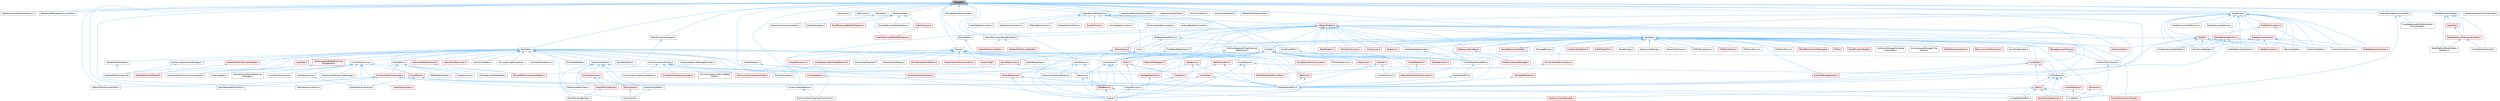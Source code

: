 digraph "PimplPtr.h"
{
 // INTERACTIVE_SVG=YES
 // LATEX_PDF_SIZE
  bgcolor="transparent";
  edge [fontname=Helvetica,fontsize=10,labelfontname=Helvetica,labelfontsize=10];
  node [fontname=Helvetica,fontsize=10,shape=box,height=0.2,width=0.4];
  Node1 [id="Node000001",label="PimplPtr.h",height=0.2,width=0.4,color="gray40", fillcolor="grey60", style="filled", fontcolor="black",tooltip=" "];
  Node1 -> Node2 [id="edge1_Node000001_Node000002",dir="back",color="steelblue1",style="solid",tooltip=" "];
  Node2 [id="Node000002",label="BaseDynamicMeshSceneProxy.h",height=0.2,width=0.4,color="grey40", fillcolor="white", style="filled",URL="$d2/dee/BaseDynamicMeshSceneProxy_8h.html",tooltip=" "];
  Node1 -> Node3 [id="edge2_Node000001_Node000003",dir="back",color="steelblue1",style="solid",tooltip=" "];
  Node3 [id="Node000003",label="BaseIteratePackagesCommandlet.h",height=0.2,width=0.4,color="grey40", fillcolor="white", style="filled",URL="$db/d9e/BaseIteratePackagesCommandlet_8h.html",tooltip=" "];
  Node1 -> Node4 [id="edge3_Node000001_Node000004",dir="back",color="steelblue1",style="solid",tooltip=" "];
  Node4 [id="Node000004",label="BulkData.h",height=0.2,width=0.4,color="grey40", fillcolor="white", style="filled",URL="$d4/d8e/BulkData_8h.html",tooltip=" "];
  Node4 -> Node5 [id="edge4_Node000004_Node000005",dir="back",color="steelblue1",style="solid",tooltip=" "];
  Node5 [id="Node000005",label="AnimCompressionTypes.h",height=0.2,width=0.4,color="grey40", fillcolor="white", style="filled",URL="$d1/d3b/AnimCompressionTypes_8h.html",tooltip=" "];
  Node5 -> Node6 [id="edge5_Node000005_Node000006",dir="back",color="steelblue1",style="solid",tooltip=" "];
  Node6 [id="Node000006",label="AnimBoneCompressionCodec.h",height=0.2,width=0.4,color="red", fillcolor="#FFF0F0", style="filled",URL="$dd/dc3/AnimBoneCompressionCodec_8h.html",tooltip=" "];
  Node5 -> Node15 [id="edge6_Node000005_Node000015",dir="back",color="steelblue1",style="solid",tooltip=" "];
  Node15 [id="Node000015",label="AnimCompressionDerivedData\lPublic.h",height=0.2,width=0.4,color="grey40", fillcolor="white", style="filled",URL="$dc/d36/AnimCompressionDerivedDataPublic_8h.html",tooltip=" "];
  Node5 -> Node16 [id="edge7_Node000005_Node000016",dir="back",color="steelblue1",style="solid",tooltip=" "];
  Node16 [id="Node000016",label="AnimCurveCompressionCodec.h",height=0.2,width=0.4,color="red", fillcolor="#FFF0F0", style="filled",URL="$d3/d77/AnimCurveCompressionCodec_8h.html",tooltip=" "];
  Node5 -> Node20 [id="edge8_Node000005_Node000020",dir="back",color="steelblue1",style="solid",tooltip=" "];
  Node20 [id="Node000020",label="AnimCurveCompressionSettings.h",height=0.2,width=0.4,color="grey40", fillcolor="white", style="filled",URL="$d0/d49/AnimCurveCompressionSettings_8h.html",tooltip=" "];
  Node5 -> Node21 [id="edge9_Node000005_Node000021",dir="back",color="steelblue1",style="solid",tooltip=" "];
  Node21 [id="Node000021",label="AnimSequence.h",height=0.2,width=0.4,color="red", fillcolor="#FFF0F0", style="filled",URL="$d0/d8a/AnimSequence_8h.html",tooltip=" "];
  Node21 -> Node30 [id="edge10_Node000021_Node000030",dir="back",color="steelblue1",style="solid",tooltip=" "];
  Node30 [id="Node000030",label="EngineSharedPCH.h",height=0.2,width=0.4,color="grey40", fillcolor="white", style="filled",URL="$dc/dbb/EngineSharedPCH_8h.html",tooltip=" "];
  Node30 -> Node31 [id="edge11_Node000030_Node000031",dir="back",color="steelblue1",style="solid",tooltip=" "];
  Node31 [id="Node000031",label="UnrealEdSharedPCH.h",height=0.2,width=0.4,color="grey40", fillcolor="white", style="filled",URL="$d1/de6/UnrealEdSharedPCH_8h.html",tooltip=" "];
  Node5 -> Node14 [id="edge12_Node000005_Node000014",dir="back",color="steelblue1",style="solid",tooltip=" "];
  Node14 [id="Node000014",label="AnimStreamable.h",height=0.2,width=0.4,color="grey40", fillcolor="white", style="filled",URL="$d1/d46/AnimStreamable_8h.html",tooltip=" "];
  Node4 -> Node14 [id="edge13_Node000004_Node000014",dir="back",color="steelblue1",style="solid",tooltip=" "];
  Node4 -> Node39 [id="edge14_Node000004_Node000039",dir="back",color="steelblue1",style="solid",tooltip=" "];
  Node39 [id="Node000039",label="BodySetup.h",height=0.2,width=0.4,color="grey40", fillcolor="white", style="filled",URL="$d8/d7b/BodySetup_8h.html",tooltip=" "];
  Node39 -> Node40 [id="edge15_Node000039_Node000040",dir="back",color="steelblue1",style="solid",tooltip=" "];
  Node40 [id="Node000040",label="ChaosCooking.h",height=0.2,width=0.4,color="grey40", fillcolor="white", style="filled",URL="$de/d88/ChaosCooking_8h.html",tooltip=" "];
  Node39 -> Node41 [id="edge16_Node000039_Node000041",dir="back",color="steelblue1",style="solid",tooltip=" "];
  Node41 [id="Node000041",label="ChaosDerivedDataReader.h",height=0.2,width=0.4,color="grey40", fillcolor="white", style="filled",URL="$de/d70/ChaosDerivedDataReader_8h.html",tooltip=" "];
  Node39 -> Node42 [id="edge17_Node000039_Node000042",dir="back",color="steelblue1",style="solid",tooltip=" "];
  Node42 [id="Node000042",label="DynamicMeshComponent.h",height=0.2,width=0.4,color="red", fillcolor="#FFF0F0", style="filled",URL="$d8/d66/DynamicMeshComponent_8h.html",tooltip=" "];
  Node42 -> Node44 [id="edge18_Node000042_Node000044",dir="back",color="steelblue1",style="solid",tooltip=" "];
  Node44 [id="Node000044",label="DeformMeshPolygonsTool.h",height=0.2,width=0.4,color="grey40", fillcolor="white", style="filled",URL="$db/d72/DeformMeshPolygonsTool_8h.html",tooltip=" "];
  Node42 -> Node50 [id="edge19_Node000042_Node000050",dir="back",color="steelblue1",style="solid",tooltip=" "];
  Node50 [id="Node000050",label="DynamicMeshSelector.h",height=0.2,width=0.4,color="grey40", fillcolor="white", style="filled",URL="$dc/d01/DynamicMeshSelector_8h.html",tooltip=" "];
  Node50 -> Node51 [id="edge20_Node000050_Node000051",dir="back",color="steelblue1",style="solid",tooltip=" "];
  Node51 [id="Node000051",label="DynamicMeshPolygroupTransformer.h",height=0.2,width=0.4,color="grey40", fillcolor="white", style="filled",URL="$dc/db2/DynamicMeshPolygroupTransformer_8h.html",tooltip=" "];
  Node42 -> Node53 [id="edge21_Node000042_Node000053",dir="back",color="steelblue1",style="solid",tooltip=" "];
  Node53 [id="Node000053",label="MeshGroupPaintTool.h",height=0.2,width=0.4,color="grey40", fillcolor="white", style="filled",URL="$dd/d04/MeshGroupPaintTool_8h.html",tooltip=" "];
  Node42 -> Node55 [id="edge22_Node000042_Node000055",dir="back",color="steelblue1",style="solid",tooltip=" "];
  Node55 [id="Node000055",label="MeshSpaceDeformerTool.h",height=0.2,width=0.4,color="grey40", fillcolor="white", style="filled",URL="$d7/dc8/MeshSpaceDeformerTool_8h.html",tooltip=" "];
  Node42 -> Node60 [id="edge23_Node000042_Node000060",dir="back",color="steelblue1",style="solid",tooltip=" "];
  Node60 [id="Node000060",label="MeshVertexSculptTool.h",height=0.2,width=0.4,color="grey40", fillcolor="white", style="filled",URL="$dc/da6/MeshVertexSculptTool_8h.html",tooltip=" "];
  Node39 -> Node114 [id="edge24_Node000039_Node000114",dir="back",color="steelblue1",style="solid",tooltip=" "];
  Node114 [id="Node000114",label="SkeletalBodySetup.h",height=0.2,width=0.4,color="grey40", fillcolor="white", style="filled",URL="$dc/dbc/SkeletalBodySetup_8h.html",tooltip=" "];
  Node4 -> Node115 [id="edge25_Node000004_Node000115",dir="back",color="steelblue1",style="solid",tooltip=" "];
  Node115 [id="Node000115",label="BulkDataReader.h",height=0.2,width=0.4,color="grey40", fillcolor="white", style="filled",URL="$d4/d9b/BulkDataReader_8h.html",tooltip=" "];
  Node4 -> Node116 [id="edge26_Node000004_Node000116",dir="back",color="steelblue1",style="solid",tooltip=" "];
  Node116 [id="Node000116",label="BulkDataScopedLock.h",height=0.2,width=0.4,color="grey40", fillcolor="white", style="filled",URL="$da/d4e/BulkDataScopedLock_8h.html",tooltip=" "];
  Node4 -> Node117 [id="edge27_Node000004_Node000117",dir="back",color="steelblue1",style="solid",tooltip=" "];
  Node117 [id="Node000117",label="BulkDataWriter.h",height=0.2,width=0.4,color="grey40", fillcolor="white", style="filled",URL="$dc/dcb/BulkDataWriter_8h.html",tooltip=" "];
  Node4 -> Node118 [id="edge28_Node000004_Node000118",dir="back",color="steelblue1",style="solid",tooltip=" "];
  Node118 [id="Node000118",label="ContentStreaming.h",height=0.2,width=0.4,color="grey40", fillcolor="white", style="filled",URL="$dd/d05/ContentStreaming_8h.html",tooltip=" "];
  Node118 -> Node119 [id="edge29_Node000118_Node000119",dir="back",color="steelblue1",style="solid",tooltip=" "];
  Node119 [id="Node000119",label="AnimationStreaming.h",height=0.2,width=0.4,color="grey40", fillcolor="white", style="filled",URL="$d5/d44/AnimationStreaming_8h.html",tooltip=" "];
  Node118 -> Node120 [id="edge30_Node000118_Node000120",dir="back",color="steelblue1",style="solid",tooltip=" "];
  Node120 [id="Node000120",label="AudioDecompress.h",height=0.2,width=0.4,color="red", fillcolor="#FFF0F0", style="filled",URL="$d9/dfd/AudioDecompress_8h.html",tooltip=" "];
  Node118 -> Node122 [id="edge31_Node000118_Node000122",dir="back",color="steelblue1",style="solid",tooltip=" "];
  Node122 [id="Node000122",label="AudioStreaming.h",height=0.2,width=0.4,color="grey40", fillcolor="white", style="filled",URL="$db/d37/AudioStreaming_8h.html",tooltip=" "];
  Node122 -> Node123 [id="edge32_Node000122_Node000123",dir="back",color="steelblue1",style="solid",tooltip=" "];
  Node123 [id="Node000123",label="AudioStreamingCache.h",height=0.2,width=0.4,color="grey40", fillcolor="white", style="filled",URL="$d2/dc1/AudioStreamingCache_8h.html",tooltip=" "];
  Node118 -> Node123 [id="edge33_Node000118_Node000123",dir="back",color="steelblue1",style="solid",tooltip=" "];
  Node118 -> Node124 [id="edge34_Node000118_Node000124",dir="back",color="steelblue1",style="solid",tooltip=" "];
  Node124 [id="Node000124",label="GroomCacheStreamingManager.h",height=0.2,width=0.4,color="grey40", fillcolor="white", style="filled",URL="$d3/dcf/GroomCacheStreamingManager_8h.html",tooltip=" "];
  Node118 -> Node125 [id="edge35_Node000118_Node000125",dir="back",color="steelblue1",style="solid",tooltip=" "];
  Node125 [id="Node000125",label="NaniteCoarseMeshStreaming\lManager.h",height=0.2,width=0.4,color="grey40", fillcolor="white", style="filled",URL="$d2/dd8/NaniteCoarseMeshStreamingManager_8h.html",tooltip=" "];
  Node118 -> Node126 [id="edge36_Node000118_Node000126",dir="back",color="steelblue1",style="solid",tooltip=" "];
  Node126 [id="Node000126",label="SkeletalMeshUpdate.cpp",height=0.2,width=0.4,color="grey40", fillcolor="white", style="filled",URL="$db/d45/SkeletalMeshUpdate_8cpp.html",tooltip=" "];
  Node118 -> Node127 [id="edge37_Node000118_Node000127",dir="back",color="steelblue1",style="solid",tooltip=" "];
  Node127 [id="Node000127",label="SkinnedMeshComponentHelper.h",height=0.2,width=0.4,color="red", fillcolor="#FFF0F0", style="filled",URL="$db/d81/SkinnedMeshComponentHelper_8h.html",tooltip=" "];
  Node118 -> Node129 [id="edge38_Node000118_Node000129",dir="back",color="steelblue1",style="solid",tooltip=" "];
  Node129 [id="Node000129",label="SoundWave.h",height=0.2,width=0.4,color="red", fillcolor="#FFF0F0", style="filled",URL="$d3/d6d/SoundWave_8h.html",tooltip=" "];
  Node129 -> Node120 [id="edge39_Node000129_Node000120",dir="back",color="steelblue1",style="solid",tooltip=" "];
  Node129 -> Node123 [id="edge40_Node000129_Node000123",dir="back",color="steelblue1",style="solid",tooltip=" "];
  Node129 -> Node130 [id="edge41_Node000129_Node000130",dir="back",color="steelblue1",style="solid",tooltip=" "];
  Node130 [id="Node000130",label="EngineMinimal.h",height=0.2,width=0.4,color="grey40", fillcolor="white", style="filled",URL="$d0/d2c/EngineMinimal_8h.html",tooltip=" "];
  Node130 -> Node131 [id="edge42_Node000130_Node000131",dir="back",color="steelblue1",style="solid",tooltip=" "];
  Node131 [id="Node000131",label="Engine.h",height=0.2,width=0.4,color="grey40", fillcolor="white", style="filled",URL="$d1/d34/Public_2Engine_8h.html",tooltip=" "];
  Node129 -> Node30 [id="edge43_Node000129_Node000030",dir="back",color="steelblue1",style="solid",tooltip=" "];
  Node4 -> Node166 [id="edge44_Node000004_Node000166",dir="back",color="steelblue1",style="solid",tooltip=" "];
  Node166 [id="Node000166",label="CoreUObject.h",height=0.2,width=0.4,color="grey40", fillcolor="white", style="filled",URL="$d0/ded/CoreUObject_8h.html",tooltip=" "];
  Node166 -> Node131 [id="edge45_Node000166_Node000131",dir="back",color="steelblue1",style="solid",tooltip=" "];
  Node166 -> Node130 [id="edge46_Node000166_Node000130",dir="back",color="steelblue1",style="solid",tooltip=" "];
  Node166 -> Node167 [id="edge47_Node000166_Node000167",dir="back",color="steelblue1",style="solid",tooltip=" "];
  Node167 [id="Node000167",label="SlateBasics.h",height=0.2,width=0.4,color="red", fillcolor="#FFF0F0", style="filled",URL="$da/d2f/SlateBasics_8h.html",tooltip=" "];
  Node167 -> Node131 [id="edge48_Node000167_Node000131",dir="back",color="steelblue1",style="solid",tooltip=" "];
  Node167 -> Node170 [id="edge49_Node000167_Node000170",dir="back",color="steelblue1",style="solid",tooltip=" "];
  Node170 [id="Node000170",label="UnrealEd.h",height=0.2,width=0.4,color="grey40", fillcolor="white", style="filled",URL="$d2/d5f/UnrealEd_8h.html",tooltip=" "];
  Node166 -> Node171 [id="edge50_Node000166_Node000171",dir="back",color="steelblue1",style="solid",tooltip=" "];
  Node171 [id="Node000171",label="SlateCore.h",height=0.2,width=0.4,color="grey40", fillcolor="white", style="filled",URL="$dc/d03/SlateCore_8h.html",tooltip=" "];
  Node171 -> Node131 [id="edge51_Node000171_Node000131",dir="back",color="steelblue1",style="solid",tooltip=" "];
  Node171 -> Node167 [id="edge52_Node000171_Node000167",dir="back",color="steelblue1",style="solid",tooltip=" "];
  Node4 -> Node172 [id="edge53_Node000004_Node000172",dir="back",color="steelblue1",style="solid",tooltip=" "];
  Node172 [id="Node000172",label="CoreUObjectSharedPCH.h",height=0.2,width=0.4,color="grey40", fillcolor="white", style="filled",URL="$de/d2f/CoreUObjectSharedPCH_8h.html",tooltip=" "];
  Node172 -> Node173 [id="edge54_Node000172_Node000173",dir="back",color="steelblue1",style="solid",tooltip=" "];
  Node173 [id="Node000173",label="SlateSharedPCH.h",height=0.2,width=0.4,color="grey40", fillcolor="white", style="filled",URL="$d1/dfc/SlateSharedPCH_8h.html",tooltip=" "];
  Node173 -> Node30 [id="edge55_Node000173_Node000030",dir="back",color="steelblue1",style="solid",tooltip=" "];
  Node4 -> Node174 [id="edge56_Node000004_Node000174",dir="back",color="steelblue1",style="solid",tooltip=" "];
  Node174 [id="Node000174",label="FontBulkData.h",height=0.2,width=0.4,color="grey40", fillcolor="white", style="filled",URL="$dc/dfb/FontBulkData_8h.html",tooltip=" "];
  Node174 -> Node171 [id="edge57_Node000174_Node000171",dir="back",color="steelblue1",style="solid",tooltip=" "];
  Node4 -> Node175 [id="edge58_Node000004_Node000175",dir="back",color="steelblue1",style="solid",tooltip=" "];
  Node175 [id="Node000175",label="GroomCache.h",height=0.2,width=0.4,color="grey40", fillcolor="white", style="filled",URL="$d7/d6e/GroomCache_8h.html",tooltip=" "];
  Node4 -> Node176 [id="edge59_Node000004_Node000176",dir="back",color="steelblue1",style="solid",tooltip=" "];
  Node176 [id="Node000176",label="HairStrandsDatas.h",height=0.2,width=0.4,color="grey40", fillcolor="white", style="filled",URL="$d6/daf/HairStrandsDatas_8h.html",tooltip=" "];
  Node176 -> Node177 [id="edge60_Node000176_Node000177",dir="back",color="steelblue1",style="solid",tooltip=" "];
  Node177 [id="Node000177",label="GroomAsset.h",height=0.2,width=0.4,color="red", fillcolor="#FFF0F0", style="filled",URL="$d8/df1/GroomAsset_8h.html",tooltip=" "];
  Node177 -> Node175 [id="edge61_Node000177_Node000175",dir="back",color="steelblue1",style="solid",tooltip=" "];
  Node176 -> Node183 [id="edge62_Node000176_Node000183",dir="back",color="steelblue1",style="solid",tooltip=" "];
  Node183 [id="Node000183",label="GroomBindingAsset.h",height=0.2,width=0.4,color="red", fillcolor="#FFF0F0", style="filled",URL="$de/d26/GroomBindingAsset_8h.html",tooltip=" "];
  Node183 -> Node184 [id="edge63_Node000183_Node000184",dir="back",color="steelblue1",style="solid",tooltip=" "];
  Node184 [id="Node000184",label="GroomBindingBuilder.h",height=0.2,width=0.4,color="grey40", fillcolor="white", style="filled",URL="$d2/d2f/GroomBindingBuilder_8h.html",tooltip=" "];
  Node176 -> Node184 [id="edge64_Node000176_Node000184",dir="back",color="steelblue1",style="solid",tooltip=" "];
  Node176 -> Node187 [id="edge65_Node000176_Node000187",dir="back",color="steelblue1",style="solid",tooltip=" "];
  Node187 [id="Node000187",label="GroomCacheData.h",height=0.2,width=0.4,color="grey40", fillcolor="white", style="filled",URL="$d3/d80/GroomCacheData_8h.html",tooltip=" "];
  Node187 -> Node175 [id="edge66_Node000187_Node000175",dir="back",color="steelblue1",style="solid",tooltip=" "];
  Node176 -> Node188 [id="edge67_Node000176_Node000188",dir="back",color="steelblue1",style="solid",tooltip=" "];
  Node188 [id="Node000188",label="GroomResources.h",height=0.2,width=0.4,color="red", fillcolor="#FFF0F0", style="filled",URL="$d0/d70/GroomResources_8h.html",tooltip=" "];
  Node188 -> Node177 [id="edge68_Node000188_Node000177",dir="back",color="steelblue1",style="solid",tooltip=" "];
  Node188 -> Node183 [id="edge69_Node000188_Node000183",dir="back",color="steelblue1",style="solid",tooltip=" "];
  Node176 -> Node190 [id="edge70_Node000176_Node000190",dir="back",color="steelblue1",style="solid",tooltip=" "];
  Node190 [id="Node000190",label="HairStrandsVertexFactory.h",height=0.2,width=0.4,color="red", fillcolor="#FFF0F0", style="filled",URL="$d0/d1c/HairStrandsVertexFactory_8h.html",tooltip=" "];
  Node4 -> Node193 [id="edge71_Node000004_Node000193",dir="back",color="steelblue1",style="solid",tooltip=" "];
  Node193 [id="Node000193",label="LandscapeHeightfieldCollision\lComponent.h",height=0.2,width=0.4,color="red", fillcolor="#FFF0F0", style="filled",URL="$d2/d06/LandscapeHeightfieldCollisionComponent_8h.html",tooltip=" "];
  Node193 -> Node194 [id="edge72_Node000193_Node000194",dir="back",color="steelblue1",style="solid",tooltip=" "];
  Node194 [id="Node000194",label="LandscapeEdit.h",height=0.2,width=0.4,color="grey40", fillcolor="white", style="filled",URL="$df/d61/LandscapeEdit_8h.html",tooltip=" "];
  Node193 -> Node195 [id="edge73_Node000193_Node000195",dir="back",color="steelblue1",style="solid",tooltip=" "];
  Node195 [id="Node000195",label="LandscapeMeshCollisionComponent.h",height=0.2,width=0.4,color="grey40", fillcolor="white", style="filled",URL="$d0/dab/LandscapeMeshCollisionComponent_8h.html",tooltip=" "];
  Node4 -> Node195 [id="edge74_Node000004_Node000195",dir="back",color="steelblue1",style="solid",tooltip=" "];
  Node4 -> Node205 [id="edge75_Node000004_Node000205",dir="back",color="steelblue1",style="solid",tooltip=" "];
  Node205 [id="Node000205",label="LandscapeTextureStorageProvider.h",height=0.2,width=0.4,color="grey40", fillcolor="white", style="filled",URL="$d6/d2b/LandscapeTextureStorageProvider_8h.html",tooltip=" "];
  Node4 -> Node206 [id="edge76_Node000004_Node000206",dir="back",color="steelblue1",style="solid",tooltip=" "];
  Node206 [id="Node000206",label="LightMap.h",height=0.2,width=0.4,color="red", fillcolor="#FFF0F0", style="filled",URL="$d1/d76/LightMap_8h.html",tooltip=" "];
  Node4 -> Node212 [id="edge77_Node000004_Node000212",dir="back",color="steelblue1",style="solid",tooltip=" "];
  Node212 [id="Node000212",label="NaniteResources.h",height=0.2,width=0.4,color="red", fillcolor="#FFF0F0", style="filled",URL="$d7/d8b/NaniteResources_8h.html",tooltip=" "];
  Node212 -> Node127 [id="edge78_Node000212_Node000127",dir="back",color="steelblue1",style="solid",tooltip=" "];
  Node212 -> Node218 [id="edge79_Node000212_Node000218",dir="back",color="steelblue1",style="solid",tooltip=" "];
  Node218 [id="Node000218",label="StaticMeshSceneProxyDesc.h",height=0.2,width=0.4,color="red", fillcolor="#FFF0F0", style="filled",URL="$d0/d31/StaticMeshSceneProxyDesc_8h.html",tooltip=" "];
  Node4 -> Node220 [id="edge80_Node000004_Node000220",dir="back",color="steelblue1",style="solid",tooltip=" "];
  Node220 [id="Node000220",label="RayTracingGeometryManager.h",height=0.2,width=0.4,color="grey40", fillcolor="white", style="filled",URL="$d0/df3/RayTracingGeometryManager_8h.html",tooltip=" "];
  Node220 -> Node126 [id="edge81_Node000220_Node000126",dir="back",color="steelblue1",style="solid",tooltip=" "];
  Node4 -> Node221 [id="edge82_Node000004_Node000221",dir="back",color="steelblue1",style="solid",tooltip=" "];
  Node221 [id="Node000221",label="SkeletalMeshLODImporterData.h",height=0.2,width=0.4,color="red", fillcolor="#FFF0F0", style="filled",URL="$de/dc6/SkeletalMeshLODImporterData_8h.html",tooltip=" "];
  Node221 -> Node223 [id="edge83_Node000221_Node000223",dir="back",color="steelblue1",style="solid",tooltip=" "];
  Node223 [id="Node000223",label="SkeletalMeshLODModel.h",height=0.2,width=0.4,color="red", fillcolor="#FFF0F0", style="filled",URL="$d2/d34/SkeletalMeshLODModel_8h.html",tooltip=" "];
  Node4 -> Node223 [id="edge84_Node000004_Node000223",dir="back",color="steelblue1",style="solid",tooltip=" "];
  Node4 -> Node225 [id="edge85_Node000004_Node000225",dir="back",color="steelblue1",style="solid",tooltip=" "];
  Node225 [id="Node000225",label="SkeletalMeshUpdate.h",height=0.2,width=0.4,color="grey40", fillcolor="white", style="filled",URL="$df/d79/SkeletalMeshUpdate_8h.html",tooltip=" "];
  Node225 -> Node126 [id="edge86_Node000225_Node000126",dir="back",color="steelblue1",style="solid",tooltip=" "];
  Node4 -> Node129 [id="edge87_Node000004_Node000129",dir="back",color="steelblue1",style="solid",tooltip=" "];
  Node4 -> Node226 [id="edge88_Node000004_Node000226",dir="back",color="steelblue1",style="solid",tooltip=" "];
  Node226 [id="Node000226",label="StaticMeshResources.h",height=0.2,width=0.4,color="red", fillcolor="#FFF0F0", style="filled",URL="$d0/db7/StaticMeshResources_8h.html",tooltip=" "];
  Node4 -> Node244 [id="edge89_Node000004_Node000244",dir="back",color="steelblue1",style="solid",tooltip=" "];
  Node244 [id="Node000244",label="StreamableRenderAsset.h",height=0.2,width=0.4,color="red", fillcolor="#FFF0F0", style="filled",URL="$d3/dbd/StreamableRenderAsset_8h.html",tooltip=" "];
  Node244 -> Node127 [id="edge90_Node000244_Node000127",dir="back",color="steelblue1",style="solid",tooltip=" "];
  Node4 -> Node597 [id="edge91_Node000004_Node000597",dir="back",color="steelblue1",style="solid",tooltip=" "];
  Node597 [id="Node000597",label="TextureResource.h",height=0.2,width=0.4,color="red", fillcolor="#FFF0F0", style="filled",URL="$dd/df3/TextureResource_8h.html",tooltip=" "];
  Node597 -> Node131 [id="edge92_Node000597_Node000131",dir="back",color="steelblue1",style="solid",tooltip=" "];
  Node597 -> Node130 [id="edge93_Node000597_Node000130",dir="back",color="steelblue1",style="solid",tooltip=" "];
  Node597 -> Node30 [id="edge94_Node000597_Node000030",dir="back",color="steelblue1",style="solid",tooltip=" "];
  Node4 -> Node602 [id="edge95_Node000004_Node000602",dir="back",color="steelblue1",style="solid",tooltip=" "];
  Node602 [id="Node000602",label="VectorFieldStatic.h",height=0.2,width=0.4,color="grey40", fillcolor="white", style="filled",URL="$d7/d68/VectorFieldStatic_8h.html",tooltip=" "];
  Node4 -> Node603 [id="edge96_Node000004_Node000603",dir="back",color="steelblue1",style="solid",tooltip=" "];
  Node603 [id="Node000603",label="VolumetricLightmapGrid.h",height=0.2,width=0.4,color="grey40", fillcolor="white", style="filled",URL="$d9/d86/VolumetricLightmapGrid_8h.html",tooltip=" "];
  Node1 -> Node604 [id="edge97_Node000001_Node000604",dir="back",color="steelblue1",style="solid",tooltip=" "];
  Node604 [id="Node000604",label="CoreNet.h",height=0.2,width=0.4,color="grey40", fillcolor="white", style="filled",URL="$da/d1a/CoreNet_8h.html",tooltip=" "];
  Node604 -> Node605 [id="edge98_Node000604_Node000605",dir="back",color="steelblue1",style="solid",tooltip=" "];
  Node605 [id="Node000605",label="Channel.h",height=0.2,width=0.4,color="red", fillcolor="#FFF0F0", style="filled",URL="$da/d65/Runtime_2Engine_2Classes_2Engine_2Channel_8h.html",tooltip=" "];
  Node605 -> Node607 [id="edge99_Node000605_Node000607",dir="back",color="steelblue1",style="solid",tooltip=" "];
  Node607 [id="Node000607",label="ControlChannel.h",height=0.2,width=0.4,color="grey40", fillcolor="white", style="filled",URL="$d3/d06/ControlChannel_8h.html",tooltip=" "];
  Node605 -> Node30 [id="edge100_Node000605_Node000030",dir="back",color="steelblue1",style="solid",tooltip=" "];
  Node605 -> Node630 [id="edge101_Node000605_Node000630",dir="back",color="steelblue1",style="solid",tooltip=" "];
  Node630 [id="Node000630",label="NetDriver.h",height=0.2,width=0.4,color="red", fillcolor="#FFF0F0", style="filled",URL="$d8/d6d/NetDriver_8h.html",tooltip=" "];
  Node630 -> Node131 [id="edge102_Node000630_Node000131",dir="back",color="steelblue1",style="solid",tooltip=" "];
  Node630 -> Node30 [id="edge103_Node000630_Node000030",dir="back",color="steelblue1",style="solid",tooltip=" "];
  Node604 -> Node719 [id="edge104_Node000604_Node000719",dir="back",color="steelblue1",style="solid",tooltip=" "];
  Node719 [id="Node000719",label="Character.h",height=0.2,width=0.4,color="red", fillcolor="#FFF0F0", style="filled",URL="$db/dc7/Character_8h.html",tooltip=" "];
  Node719 -> Node130 [id="edge105_Node000719_Node000130",dir="back",color="steelblue1",style="solid",tooltip=" "];
  Node604 -> Node607 [id="edge106_Node000604_Node000607",dir="back",color="steelblue1",style="solid",tooltip=" "];
  Node604 -> Node722 [id="edge107_Node000604_Node000722",dir="back",color="steelblue1",style="solid",tooltip=" "];
  Node722 [id="Node000722",label="Controller.h",height=0.2,width=0.4,color="red", fillcolor="#FFF0F0", style="filled",URL="$de/d4a/Controller_8h.html",tooltip=" "];
  Node722 -> Node130 [id="edge108_Node000722_Node000130",dir="back",color="steelblue1",style="solid",tooltip=" "];
  Node722 -> Node30 [id="edge109_Node000722_Node000030",dir="back",color="steelblue1",style="solid",tooltip=" "];
  Node604 -> Node166 [id="edge110_Node000604_Node000166",dir="back",color="steelblue1",style="solid",tooltip=" "];
  Node604 -> Node172 [id="edge111_Node000604_Node000172",dir="back",color="steelblue1",style="solid",tooltip=" "];
  Node604 -> Node990 [id="edge112_Node000604_Node000990",dir="back",color="steelblue1",style="solid",tooltip=" "];
  Node990 [id="Node000990",label="DataBunch.h",height=0.2,width=0.4,color="red", fillcolor="#FFF0F0", style="filled",URL="$d4/df7/DataBunch_8h.html",tooltip=" "];
  Node990 -> Node131 [id="edge113_Node000990_Node000131",dir="back",color="steelblue1",style="solid",tooltip=" "];
  Node990 -> Node30 [id="edge114_Node000990_Node000030",dir="back",color="steelblue1",style="solid",tooltip=" "];
  Node990 -> Node991 [id="edge115_Node000990_Node000991",dir="back",color="steelblue1",style="solid",tooltip=" "];
  Node991 [id="Node000991",label="PackageMapClient.h",height=0.2,width=0.4,color="red", fillcolor="#FFF0F0", style="filled",URL="$d8/d9b/PackageMapClient_8h.html",tooltip=" "];
  Node991 -> Node131 [id="edge116_Node000991_Node000131",dir="back",color="steelblue1",style="solid",tooltip=" "];
  Node604 -> Node993 [id="edge117_Node000604_Node000993",dir="back",color="steelblue1",style="solid",tooltip=" "];
  Node993 [id="Node000993",label="DataReplication.h",height=0.2,width=0.4,color="red", fillcolor="#FFF0F0", style="filled",URL="$d8/d2a/DataReplication_8h.html",tooltip=" "];
  Node604 -> Node994 [id="edge118_Node000604_Node000994",dir="back",color="steelblue1",style="solid",tooltip=" "];
  Node994 [id="Node000994",label="GameplayTasksComponent.h",height=0.2,width=0.4,color="red", fillcolor="#FFF0F0", style="filled",URL="$d6/d36/GameplayTasksComponent_8h.html",tooltip=" "];
  Node604 -> Node630 [id="edge119_Node000604_Node000630",dir="back",color="steelblue1",style="solid",tooltip=" "];
  Node604 -> Node995 [id="edge120_Node000604_Node000995",dir="back",color="steelblue1",style="solid",tooltip=" "];
  Node995 [id="Node000995",label="NetSerialization.h",height=0.2,width=0.4,color="red", fillcolor="#FFF0F0", style="filled",URL="$d6/dc9/NetSerialization_8h.html",tooltip=" "];
  Node995 -> Node719 [id="edge121_Node000995_Node000719",dir="back",color="steelblue1",style="solid",tooltip=" "];
  Node995 -> Node30 [id="edge122_Node000995_Node000030",dir="back",color="steelblue1",style="solid",tooltip=" "];
  Node604 -> Node1888 [id="edge123_Node000604_Node001888",dir="back",color="steelblue1",style="solid",tooltip=" "];
  Node1888 [id="Node001888",label="NetworkDelegates.h",height=0.2,width=0.4,color="red", fillcolor="#FFF0F0", style="filled",URL="$de/d77/NetworkDelegates_8h.html",tooltip=" "];
  Node604 -> Node931 [id="edge124_Node000604_Node000931",dir="back",color="steelblue1",style="solid",tooltip=" "];
  Node931 [id="Node000931",label="NetworkPredictionSerialization.h",height=0.2,width=0.4,color="red", fillcolor="#FFF0F0", style="filled",URL="$d8/db2/NetworkPredictionSerialization_8h.html",tooltip=" "];
  Node604 -> Node991 [id="edge125_Node000604_Node000991",dir="back",color="steelblue1",style="solid",tooltip=" "];
  Node604 -> Node1659 [id="edge126_Node000604_Node001659",dir="back",color="steelblue1",style="solid",tooltip=" "];
  Node1659 [id="Node001659",label="Pawn.h",height=0.2,width=0.4,color="red", fillcolor="#FFF0F0", style="filled",URL="$db/d0a/Pawn_8h.html",tooltip=" "];
  Node1659 -> Node719 [id="edge127_Node001659_Node000719",dir="back",color="steelblue1",style="solid",tooltip=" "];
  Node1659 -> Node130 [id="edge128_Node001659_Node000130",dir="back",color="steelblue1",style="solid",tooltip=" "];
  Node1659 -> Node30 [id="edge129_Node001659_Node000030",dir="back",color="steelblue1",style="solid",tooltip=" "];
  Node604 -> Node1894 [id="edge130_Node000604_Node001894",dir="back",color="steelblue1",style="solid",tooltip=" "];
  Node1894 [id="Node001894",label="RPCDoSDetection.h",height=0.2,width=0.4,color="grey40", fillcolor="white", style="filled",URL="$d2/d2d/RPCDoSDetection_8h.html",tooltip=" "];
  Node604 -> Node1895 [id="edge131_Node000604_Node001895",dir="back",color="steelblue1",style="solid",tooltip=" "];
  Node1895 [id="Node001895",label="RepLayout.h",height=0.2,width=0.4,color="red", fillcolor="#FFF0F0", style="filled",URL="$d9/d91/RepLayout_8h.html",tooltip=" "];
  Node604 -> Node1896 [id="edge132_Node000604_Node001896",dir="back",color="steelblue1",style="solid",tooltip=" "];
  Node1896 [id="Node001896",label="UnrealNetwork.h",height=0.2,width=0.4,color="red", fillcolor="#FFF0F0", style="filled",URL="$dc/ddb/UnrealNetwork_8h.html",tooltip=" "];
  Node1896 -> Node931 [id="edge133_Node001896_Node000931",dir="back",color="steelblue1",style="solid",tooltip=" "];
  Node1 -> Node44 [id="edge134_Node000001_Node000044",dir="back",color="steelblue1",style="solid",tooltip=" "];
  Node1 -> Node1897 [id="edge135_Node000001_Node001897",dir="back",color="steelblue1",style="solid",tooltip=" "];
  Node1897 [id="Node001897",label="Delaunay2.h",height=0.2,width=0.4,color="grey40", fillcolor="white", style="filled",URL="$d2/d4c/Delaunay2_8h.html",tooltip=" "];
  Node1 -> Node1898 [id="edge136_Node000001_Node001898",dir="back",color="steelblue1",style="solid",tooltip=" "];
  Node1898 [id="Node001898",label="Delaunay3.h",height=0.2,width=0.4,color="grey40", fillcolor="white", style="filled",URL="$d1/d5b/Delaunay3_8h.html",tooltip=" "];
  Node1 -> Node1899 [id="edge137_Node000001_Node001899",dir="back",color="steelblue1",style="solid",tooltip=" "];
  Node1899 [id="Node001899",label="DerivedData.h",height=0.2,width=0.4,color="grey40", fillcolor="white", style="filled",URL="$dd/d7d/DerivedData_8h.html",tooltip=" "];
  Node1899 -> Node597 [id="edge138_Node001899_Node000597",dir="back",color="steelblue1",style="solid",tooltip=" "];
  Node1 -> Node51 [id="edge139_Node000001_Node000051",dir="back",color="steelblue1",style="solid",tooltip=" "];
  Node1 -> Node50 [id="edge140_Node000001_Node000050",dir="back",color="steelblue1",style="solid",tooltip=" "];
  Node1 -> Node1209 [id="edge141_Node000001_Node001209",dir="back",color="steelblue1",style="solid",tooltip=" "];
  Node1209 [id="Node001209",label="EditorEngine.h",height=0.2,width=0.4,color="grey40", fillcolor="white", style="filled",URL="$da/d0c/EditorEngine_8h.html",tooltip=" "];
  Node1209 -> Node377 [id="edge142_Node001209_Node000377",dir="back",color="steelblue1",style="solid",tooltip=" "];
  Node377 [id="Node000377",label="BookMarkTypeActions.h",height=0.2,width=0.4,color="red", fillcolor="#FFF0F0", style="filled",URL="$d0/d2f/BookMarkTypeActions_8h.html",tooltip=" "];
  Node1209 -> Node283 [id="edge143_Node001209_Node000283",dir="back",color="steelblue1",style="solid",tooltip=" "];
  Node283 [id="Node000283",label="Editor.h",height=0.2,width=0.4,color="red", fillcolor="#FFF0F0", style="filled",URL="$de/d6e/Editor_8h.html",tooltip=" "];
  Node283 -> Node377 [id="edge144_Node000283_Node000377",dir="back",color="steelblue1",style="solid",tooltip=" "];
  Node283 -> Node380 [id="edge145_Node000283_Node000380",dir="back",color="steelblue1",style="solid",tooltip=" "];
  Node380 [id="Node000380",label="DisplayClusterObjectRef.h",height=0.2,width=0.4,color="red", fillcolor="#FFF0F0", style="filled",URL="$d9/d87/DisplayClusterObjectRef_8h.html",tooltip=" "];
  Node283 -> Node412 [id="edge146_Node000283_Node000412",dir="back",color="steelblue1",style="solid",tooltip=" "];
  Node412 [id="Node000412",label="ExternalDirtyActorsTracker.h",height=0.2,width=0.4,color="red", fillcolor="#FFF0F0", style="filled",URL="$db/d89/ExternalDirtyActorsTracker_8h.html",tooltip=" "];
  Node283 -> Node170 [id="edge147_Node000283_Node000170",dir="back",color="steelblue1",style="solid",tooltip=" "];
  Node283 -> Node31 [id="edge148_Node000283_Node000031",dir="back",color="steelblue1",style="solid",tooltip=" "];
  Node1209 -> Node170 [id="edge149_Node001209_Node000170",dir="back",color="steelblue1",style="solid",tooltip=" "];
  Node1209 -> Node1210 [id="edge150_Node001209_Node001210",dir="back",color="steelblue1",style="solid",tooltip=" "];
  Node1210 [id="Node001210",label="UnrealEdEngine.h",height=0.2,width=0.4,color="red", fillcolor="#FFF0F0", style="filled",URL="$d2/d51/UnrealEdEngine_8h.html",tooltip=" "];
  Node1210 -> Node170 [id="edge151_Node001210_Node000170",dir="back",color="steelblue1",style="solid",tooltip=" "];
  Node1209 -> Node31 [id="edge152_Node001209_Node000031",dir="back",color="steelblue1",style="solid",tooltip=" "];
  Node1 -> Node1162 [id="edge153_Node000001_Node001162",dir="back",color="steelblue1",style="solid",tooltip=" "];
  Node1162 [id="Node001162",label="Engine.h",height=0.2,width=0.4,color="grey40", fillcolor="white", style="filled",URL="$d0/de7/Classes_2Engine_2Engine_8h.html",tooltip=" "];
  Node1162 -> Node1163 [id="edge154_Node001162_Node001163",dir="back",color="steelblue1",style="solid",tooltip=" "];
  Node1163 [id="Node001163",label="AudioDebugDraw.h",height=0.2,width=0.4,color="grey40", fillcolor="white", style="filled",URL="$df/d56/AudioDebugDraw_8h.html",tooltip=" "];
  Node1162 -> Node1164 [id="edge155_Node001162_Node001164",dir="back",color="steelblue1",style="solid",tooltip=" "];
  Node1164 [id="Node001164",label="ChangeTransactor.h",height=0.2,width=0.4,color="red", fillcolor="#FFF0F0", style="filled",URL="$d6/da1/ChangeTransactor_8h.html",tooltip=" "];
  Node1162 -> Node1209 [id="edge156_Node001162_Node001209",dir="back",color="steelblue1",style="solid",tooltip=" "];
  Node1162 -> Node131 [id="edge157_Node001162_Node000131",dir="back",color="steelblue1",style="solid",tooltip=" "];
  Node1162 -> Node30 [id="edge158_Node001162_Node000030",dir="back",color="steelblue1",style="solid",tooltip=" "];
  Node1162 -> Node1212 [id="edge159_Node001162_Node001212",dir="back",color="steelblue1",style="solid",tooltip=" "];
  Node1212 [id="Node001212",label="GameEngine.h",height=0.2,width=0.4,color="grey40", fillcolor="white", style="filled",URL="$d7/d1f/GameEngine_8h.html",tooltip=" "];
  Node1212 -> Node275 [id="edge160_Node001212_Node000275",dir="back",color="steelblue1",style="solid",tooltip=" "];
  Node275 [id="Node000275",label="DisplayClusterGameEngine.h",height=0.2,width=0.4,color="grey40", fillcolor="white", style="filled",URL="$da/d8f/DisplayClusterGameEngine_8h.html",tooltip=" "];
  Node1212 -> Node380 [id="edge161_Node001212_Node000380",dir="back",color="steelblue1",style="solid",tooltip=" "];
  Node1212 -> Node131 [id="edge162_Node001212_Node000131",dir="back",color="steelblue1",style="solid",tooltip=" "];
  Node1162 -> Node1213 [id="edge163_Node001162_Node001213",dir="back",color="steelblue1",style="solid",tooltip=" "];
  Node1213 [id="Node001213",label="LevelSequenceBindingReference.h",height=0.2,width=0.4,color="red", fillcolor="#FFF0F0", style="filled",URL="$d9/dbe/LevelSequenceBindingReference_8h.html",tooltip=" "];
  Node1162 -> Node1218 [id="edge164_Node001162_Node001218",dir="back",color="steelblue1",style="solid",tooltip=" "];
  Node1218 [id="Node001218",label="MallocLeakReporter.h",height=0.2,width=0.4,color="grey40", fillcolor="white", style="filled",URL="$d1/d52/MallocLeakReporter_8h.html",tooltip=" "];
  Node1162 -> Node1219 [id="edge165_Node001162_Node001219",dir="back",color="steelblue1",style="solid",tooltip=" "];
  Node1219 [id="Node001219",label="MediaIOAudioDebug.h",height=0.2,width=0.4,color="grey40", fillcolor="white", style="filled",URL="$d6/d0c/MediaIOAudioDebug_8h.html",tooltip=" "];
  Node1162 -> Node1220 [id="edge166_Node001162_Node001220",dir="back",color="steelblue1",style="solid",tooltip=" "];
  Node1220 [id="Node001220",label="MovieSceneEventSection.h",height=0.2,width=0.4,color="red", fillcolor="#FFF0F0", style="filled",URL="$d6/dc4/MovieSceneEventSection_8h.html",tooltip=" "];
  Node1162 -> Node1222 [id="edge167_Node001162_Node001222",dir="back",color="steelblue1",style="solid",tooltip=" "];
  Node1222 [id="Node001222",label="SceneViewExtensionContext.h",height=0.2,width=0.4,color="red", fillcolor="#FFF0F0", style="filled",URL="$d6/d1c/SceneViewExtensionContext_8h.html",tooltip=" "];
  Node1162 -> Node218 [id="edge168_Node001162_Node000218",dir="back",color="steelblue1",style="solid",tooltip=" "];
  Node1162 -> Node1231 [id="edge169_Node001162_Node001231",dir="back",color="steelblue1",style="solid",tooltip=" "];
  Node1231 [id="Node001231",label="UnrealEngine.h",height=0.2,width=0.4,color="grey40", fillcolor="white", style="filled",URL="$d1/d4b/UnrealEngine_8h.html",tooltip=" "];
  Node1231 -> Node1209 [id="edge170_Node001231_Node001209",dir="back",color="steelblue1",style="solid",tooltip=" "];
  Node1231 -> Node131 [id="edge171_Node001231_Node000131",dir="back",color="steelblue1",style="solid",tooltip=" "];
  Node1231 -> Node30 [id="edge172_Node001231_Node000030",dir="back",color="steelblue1",style="solid",tooltip=" "];
  Node1162 -> Node1232 [id="edge173_Node001162_Node001232",dir="back",color="steelblue1",style="solid",tooltip=" "];
  Node1232 [id="Node001232",label="VoiceConfig.h",height=0.2,width=0.4,color="red", fillcolor="#FFF0F0", style="filled",URL="$d4/dbb/VoiceConfig_8h.html",tooltip=" "];
  Node1 -> Node1900 [id="edge174_Node000001_Node001900",dir="back",color="steelblue1",style="solid",tooltip=" "];
  Node1900 [id="Node001900",label="ExtrudeMeshSelectionTool.h",height=0.2,width=0.4,color="grey40", fillcolor="white", style="filled",URL="$dc/d31/ExtrudeMeshSelectionTool_8h.html",tooltip=" "];
  Node1 -> Node1212 [id="edge175_Node000001_Node001212",dir="back",color="steelblue1",style="solid",tooltip=" "];
  Node1 -> Node1901 [id="edge176_Node000001_Node001901",dir="back",color="steelblue1",style="solid",tooltip=" "];
  Node1901 [id="Node001901",label="IKeyArea.h",height=0.2,width=0.4,color="grey40", fillcolor="white", style="filled",URL="$dc/db5/IKeyArea_8h.html",tooltip=" "];
  Node1901 -> Node1902 [id="edge177_Node001901_Node001902",dir="back",color="steelblue1",style="solid",tooltip=" "];
  Node1902 [id="Node001902",label="SequencerChannelInterface.h",height=0.2,width=0.4,color="grey40", fillcolor="white", style="filled",URL="$da/d51/SequencerChannelInterface_8h.html",tooltip=" "];
  Node1 -> Node1903 [id="edge178_Node000001_Node001903",dir="back",color="steelblue1",style="solid",tooltip=" "];
  Node1903 [id="Node001903",label="MediaCapture.h",height=0.2,width=0.4,color="grey40", fillcolor="white", style="filled",URL="$d2/d9c/MediaCapture_8h.html",tooltip=" "];
  Node1903 -> Node1904 [id="edge179_Node001903_Node001904",dir="back",color="steelblue1",style="solid",tooltip=" "];
  Node1904 [id="Node001904",label="FileMediaCapture.h",height=0.2,width=0.4,color="grey40", fillcolor="white", style="filled",URL="$da/d0b/FileMediaCapture_8h.html",tooltip=" "];
  Node1903 -> Node1905 [id="edge180_Node001903_Node001905",dir="back",color="steelblue1",style="solid",tooltip=" "];
  Node1905 [id="Node001905",label="PixelStreaming2MediaIOCapture.h",height=0.2,width=0.4,color="red", fillcolor="#FFF0F0", style="filled",URL="$d3/d67/PixelStreaming2MediaIOCapture_8h.html",tooltip=" "];
  Node1903 -> Node1907 [id="edge181_Node001903_Node001907",dir="back",color="steelblue1",style="solid",tooltip=" "];
  Node1907 [id="Node001907",label="PixelStreamingMediaIOCapture.h",height=0.2,width=0.4,color="red", fillcolor="#FFF0F0", style="filled",URL="$df/dfa/PixelStreamingMediaIOCapture_8h.html",tooltip=" "];
  Node1903 -> Node1909 [id="edge182_Node001903_Node001909",dir="back",color="steelblue1",style="solid",tooltip=" "];
  Node1909 [id="Node001909",label="SharedMemoryMediaCapture.h",height=0.2,width=0.4,color="grey40", fillcolor="white", style="filled",URL="$d7/d60/SharedMemoryMediaCapture_8h.html",tooltip=" "];
  Node1903 -> Node1910 [id="edge183_Node001903_Node001910",dir="back",color="steelblue1",style="solid",tooltip=" "];
  Node1910 [id="Node001910",label="VideoProducer.h",height=0.2,width=0.4,color="red", fillcolor="#FFF0F0", style="filled",URL="$da/d79/VideoProducer_8h.html",tooltip=" "];
  Node1910 -> Node1905 [id="edge184_Node001910_Node001905",dir="back",color="steelblue1",style="solid",tooltip=" "];
  Node1 -> Node1922 [id="edge185_Node000001_Node001922",dir="back",color="steelblue1",style="solid",tooltip=" "];
  Node1922 [id="Node001922",label="MeshDescriptionBaseBulkData.h",height=0.2,width=0.4,color="grey40", fillcolor="white", style="filled",URL="$d1/d74/MeshDescriptionBaseBulkData_8h.html",tooltip=" "];
  Node1922 -> Node1923 [id="edge186_Node001922_Node001923",dir="back",color="steelblue1",style="solid",tooltip=" "];
  Node1923 [id="Node001923",label="SkeletalMeshSourceModel.h",height=0.2,width=0.4,color="red", fillcolor="#FFF0F0", style="filled",URL="$d0/dc6/SkeletalMeshSourceModel_8h.html",tooltip=" "];
  Node1922 -> Node1924 [id="edge187_Node001922_Node001924",dir="back",color="steelblue1",style="solid",tooltip=" "];
  Node1924 [id="Node001924",label="StaticMeshSourceData.h",height=0.2,width=0.4,color="red", fillcolor="#FFF0F0", style="filled",URL="$d5/dda/StaticMeshSourceData_8h.html",tooltip=" "];
  Node1 -> Node1925 [id="edge188_Node000001_Node001925",dir="back",color="steelblue1",style="solid",tooltip=" "];
  Node1925 [id="Node001925",label="MeshPolygroupChange.h",height=0.2,width=0.4,color="grey40", fillcolor="white", style="filled",URL="$dc/dca/MeshPolygroupChange_8h.html",tooltip=" "];
  Node1925 -> Node53 [id="edge189_Node001925_Node000053",dir="back",color="steelblue1",style="solid",tooltip=" "];
  Node1 -> Node55 [id="edge190_Node000001_Node000055",dir="back",color="steelblue1",style="solid",tooltip=" "];
  Node1 -> Node60 [id="edge191_Node000001_Node000060",dir="back",color="steelblue1",style="solid",tooltip=" "];
  Node1 -> Node1926 [id="edge192_Node000001_Node001926",dir="back",color="steelblue1",style="solid",tooltip=" "];
  Node1926 [id="Node001926",label="MetasoundFrontendQuerySteps.h",height=0.2,width=0.4,color="grey40", fillcolor="white", style="filled",URL="$d1/d63/MetasoundFrontendQuerySteps_8h.html",tooltip=" "];
  Node1 -> Node1927 [id="edge193_Node000001_Node001927",dir="back",color="steelblue1",style="solid",tooltip=" "];
  Node1927 [id="Node001927",label="MetasoundGraphAlgo.h",height=0.2,width=0.4,color="grey40", fillcolor="white", style="filled",URL="$dd/d26/MetasoundGraphAlgo_8h.html",tooltip=" "];
  Node1 -> Node1928 [id="edge194_Node000001_Node001928",dir="back",color="steelblue1",style="solid",tooltip=" "];
  Node1928 [id="Node001928",label="MinVolumeBox3.h",height=0.2,width=0.4,color="grey40", fillcolor="white", style="filled",URL="$d8/de0/MinVolumeBox3_8h.html",tooltip=" "];
  Node1 -> Node1929 [id="edge195_Node000001_Node001929",dir="back",color="steelblue1",style="solid",tooltip=" "];
  Node1929 [id="Node001929",label="MinVolumeSphere3.h",height=0.2,width=0.4,color="grey40", fillcolor="white", style="filled",URL="$dc/d52/MinVolumeSphere3_8h.html",tooltip=" "];
  Node1 -> Node1930 [id="edge196_Node000001_Node001930",dir="back",color="steelblue1",style="solid",tooltip=" "];
  Node1930 [id="Node001930",label="OffsetMeshSelectionTool.h",height=0.2,width=0.4,color="grey40", fillcolor="white", style="filled",URL="$d8/d2e/OffsetMeshSelectionTool_8h.html",tooltip=" "];
  Node1 -> Node1931 [id="edge197_Node000001_Node001931",dir="back",color="steelblue1",style="solid",tooltip=" "];
  Node1931 [id="Node001931",label="OutputDeviceRedirector.h",height=0.2,width=0.4,color="grey40", fillcolor="white", style="filled",URL="$d8/dd8/OutputDeviceRedirector_8h.html",tooltip=" "];
  Node1931 -> Node1932 [id="edge198_Node001931_Node001932",dir="back",color="steelblue1",style="solid",tooltip=" "];
  Node1932 [id="Node001932",label="AndroidFeedbackContext.h",height=0.2,width=0.4,color="grey40", fillcolor="white", style="filled",URL="$d3/ddd/AndroidFeedbackContext_8h.html",tooltip=" "];
  Node1931 -> Node1933 [id="edge199_Node001931_Node001933",dir="back",color="steelblue1",style="solid",tooltip=" "];
  Node1933 [id="Node001933",label="BufferedOutputDevice.h",height=0.2,width=0.4,color="grey40", fillcolor="white", style="filled",URL="$d0/d9c/BufferedOutputDevice_8h.html",tooltip=" "];
  Node1933 -> Node1934 [id="edge200_Node001933_Node001934",dir="back",color="steelblue1",style="solid",tooltip=" "];
  Node1934 [id="Node001934",label="Core.h",height=0.2,width=0.4,color="grey40", fillcolor="white", style="filled",URL="$d6/dd7/Core_8h.html",tooltip=" "];
  Node1934 -> Node166 [id="edge201_Node001934_Node000166",dir="back",color="steelblue1",style="solid",tooltip=" "];
  Node1934 -> Node131 [id="edge202_Node001934_Node000131",dir="back",color="steelblue1",style="solid",tooltip=" "];
  Node1934 -> Node167 [id="edge203_Node001934_Node000167",dir="back",color="steelblue1",style="solid",tooltip=" "];
  Node1933 -> Node1935 [id="edge204_Node001933_Node001935",dir="back",color="steelblue1",style="solid",tooltip=" "];
  Node1935 [id="Node001935",label="CoreSharedPCH.h",height=0.2,width=0.4,color="grey40", fillcolor="white", style="filled",URL="$d8/de5/CoreSharedPCH_8h.html",tooltip=" "];
  Node1935 -> Node172 [id="edge205_Node001935_Node000172",dir="back",color="steelblue1",style="solid",tooltip=" "];
  Node1931 -> Node1934 [id="edge206_Node001931_Node001934",dir="back",color="steelblue1",style="solid",tooltip=" "];
  Node1931 -> Node1935 [id="edge207_Node001931_Node001935",dir="back",color="steelblue1",style="solid",tooltip=" "];
  Node1931 -> Node1936 [id="edge208_Node001931_Node001936",dir="back",color="steelblue1",style="solid",tooltip=" "];
  Node1936 [id="Node001936",label="FeedbackContextAnsi.h",height=0.2,width=0.4,color="grey40", fillcolor="white", style="filled",URL="$de/d11/FeedbackContextAnsi_8h.html",tooltip=" "];
  Node1931 -> Node1937 [id="edge209_Node001931_Node001937",dir="back",color="steelblue1",style="solid",tooltip=" "];
  Node1937 [id="Node001937",label="IOSFeedbackContext.h",height=0.2,width=0.4,color="grey40", fillcolor="white", style="filled",URL="$d5/daa/IOSFeedbackContext_8h.html",tooltip=" "];
  Node1931 -> Node1938 [id="edge210_Node001931_Node001938",dir="back",color="steelblue1",style="solid",tooltip=" "];
  Node1938 [id="Node001938",label="MacFeedbackContext.h",height=0.2,width=0.4,color="grey40", fillcolor="white", style="filled",URL="$d9/d86/MacFeedbackContext_8h.html",tooltip=" "];
  Node1931 -> Node1939 [id="edge211_Node001931_Node001939",dir="back",color="steelblue1",style="solid",tooltip=" "];
  Node1939 [id="Node001939",label="MediaIOCoreUtilities.h",height=0.2,width=0.4,color="grey40", fillcolor="white", style="filled",URL="$dc/d1b/MediaIOCoreUtilities_8h.html",tooltip=" "];
  Node1931 -> Node1940 [id="edge212_Node001931_Node001940",dir="back",color="steelblue1",style="solid",tooltip=" "];
  Node1940 [id="Node001940",label="ScopedTimers.h",height=0.2,width=0.4,color="red", fillcolor="#FFF0F0", style="filled",URL="$d0/d18/ScopedTimers_8h.html",tooltip=" "];
  Node1931 -> Node1943 [id="edge213_Node001931_Node001943",dir="back",color="steelblue1",style="solid",tooltip=" "];
  Node1943 [id="Node001943",label="UObjectGlobals.h",height=0.2,width=0.4,color="red", fillcolor="#FFF0F0", style="filled",URL="$d0/da9/UObjectGlobals_8h.html",tooltip=" "];
  Node1943 -> Node2157 [id="edge214_Node001943_Node002157",dir="back",color="steelblue1",style="solid",tooltip=" "];
  Node2157 [id="Node002157",label="AssetData.h",height=0.2,width=0.4,color="red", fillcolor="#FFF0F0", style="filled",URL="$d9/d19/AssetData_8h.html",tooltip=" "];
  Node2157 -> Node283 [id="edge215_Node002157_Node000283",dir="back",color="steelblue1",style="solid",tooltip=" "];
  Node2157 -> Node1209 [id="edge216_Node002157_Node001209",dir="back",color="steelblue1",style="solid",tooltip=" "];
  Node2157 -> Node30 [id="edge217_Node002157_Node000030",dir="back",color="steelblue1",style="solid",tooltip=" "];
  Node2157 -> Node1998 [id="edge218_Node002157_Node001998",dir="back",color="steelblue1",style="solid",tooltip=" "];
  Node1998 [id="Node001998",label="ExternalPackageHelper.h",height=0.2,width=0.4,color="red", fillcolor="#FFF0F0", style="filled",URL="$d3/d2f/ExternalPackageHelper_8h.html",tooltip=" "];
  Node1943 -> Node2400 [id="edge219_Node001943_Node002400",dir="back",color="steelblue1",style="solid",tooltip=" "];
  Node2400 [id="Node002400",label="AxisSources.h",height=0.2,width=0.4,color="red", fillcolor="#FFF0F0", style="filled",URL="$d6/dfa/AxisSources_8h.html",tooltip=" "];
  Node1943 -> Node719 [id="edge220_Node001943_Node000719",dir="back",color="steelblue1",style="solid",tooltip=" "];
  Node1943 -> Node607 [id="edge221_Node001943_Node000607",dir="back",color="steelblue1",style="solid",tooltip=" "];
  Node1943 -> Node4318 [id="edge222_Node001943_Node004318",dir="back",color="steelblue1",style="solid",tooltip=" "];
  Node4318 [id="Node004318",label="CookOnTheFlyServer.h",height=0.2,width=0.4,color="grey40", fillcolor="white", style="filled",URL="$dc/dca/CookOnTheFlyServer_8h.html",tooltip=" "];
  Node4318 -> Node170 [id="edge223_Node004318_Node000170",dir="back",color="steelblue1",style="solid",tooltip=" "];
  Node1943 -> Node604 [id="edge224_Node001943_Node000604",dir="back",color="steelblue1",style="solid",tooltip=" "];
  Node1943 -> Node166 [id="edge225_Node001943_Node000166",dir="back",color="steelblue1",style="solid",tooltip=" "];
  Node1943 -> Node172 [id="edge226_Node001943_Node000172",dir="back",color="steelblue1",style="solid",tooltip=" "];
  Node1943 -> Node1209 [id="edge227_Node001943_Node001209",dir="back",color="steelblue1",style="solid",tooltip=" "];
  Node1943 -> Node2978 [id="edge228_Node001943_Node002978",dir="back",color="steelblue1",style="solid",tooltip=" "];
  Node2978 [id="Node002978",label="GeneratedCppIncludes.h",height=0.2,width=0.4,color="grey40", fillcolor="white", style="filled",URL="$d5/d24/GeneratedCppIncludes_8h.html",tooltip=" "];
  Node2978 -> Node172 [id="edge229_Node002978_Node000172",dir="back",color="steelblue1",style="solid",tooltip=" "];
  Node1943 -> Node4622 [id="edge230_Node001943_Node004622",dir="back",color="steelblue1",style="solid",tooltip=" "];
  Node4622 [id="Node004622",label="InteractiveTool.h",height=0.2,width=0.4,color="red", fillcolor="#FFF0F0", style="filled",URL="$d5/d55/InteractiveTool_8h.html",tooltip=" "];
  Node1943 -> Node1922 [id="edge231_Node001943_Node001922",dir="back",color="steelblue1",style="solid",tooltip=" "];
  Node1943 -> Node2353 [id="edge232_Node001943_Node002353",dir="back",color="steelblue1",style="solid",tooltip=" "];
  Node2353 [id="Node002353",label="MetasoundAssetKey.h",height=0.2,width=0.4,color="red", fillcolor="#FFF0F0", style="filled",URL="$d9/d63/MetasoundAssetKey_8h.html",tooltip=" "];
  Node2353 -> Node2354 [id="edge233_Node002353_Node002354",dir="back",color="steelblue1",style="solid",tooltip=" "];
  Node2354 [id="Node002354",label="MetasoundAssetManager.h",height=0.2,width=0.4,color="red", fillcolor="#FFF0F0", style="filled",URL="$dd/da3/MetasoundAssetManager_8h.html",tooltip=" "];
  Node1943 -> Node2354 [id="edge234_Node001943_Node002354",dir="back",color="steelblue1",style="solid",tooltip=" "];
  Node1943 -> Node630 [id="edge235_Node001943_Node000630",dir="back",color="steelblue1",style="solid",tooltip=" "];
  Node1943 -> Node1888 [id="edge236_Node001943_Node001888",dir="back",color="steelblue1",style="solid",tooltip=" "];
  Node1943 -> Node5789 [id="edge237_Node001943_Node005789",dir="back",color="steelblue1",style="solid",tooltip=" "];
  Node5789 [id="Node005789",label="Package.h",height=0.2,width=0.4,color="grey40", fillcolor="white", style="filled",URL="$dd/d79/Package_8h.html",tooltip=" "];
  Node5789 -> Node2653 [id="edge238_Node005789_Node002653",dir="back",color="steelblue1",style="solid",tooltip=" "];
  Node2653 [id="Node002653",label="AITask.h",height=0.2,width=0.4,color="red", fillcolor="#FFF0F0", style="filled",URL="$d6/de2/AITask_8h.html",tooltip=" "];
  Node5789 -> Node2618 [id="edge239_Node005789_Node002618",dir="back",color="steelblue1",style="solid",tooltip=" "];
  Node2618 [id="Node002618",label="ArchiveReplaceOrClearExternal\lReferences.h",height=0.2,width=0.4,color="grey40", fillcolor="white", style="filled",URL="$d1/d53/ArchiveReplaceOrClearExternalReferences_8h.html",tooltip=" "];
  Node2618 -> Node166 [id="edge240_Node002618_Node000166",dir="back",color="steelblue1",style="solid",tooltip=" "];
  Node5789 -> Node2157 [id="edge241_Node005789_Node002157",dir="back",color="steelblue1",style="solid",tooltip=" "];
  Node5789 -> Node5790 [id="edge242_Node005789_Node005790",dir="back",color="steelblue1",style="solid",tooltip=" "];
  Node5790 [id="Node005790",label="AssetPrivatizeModel.h",height=0.2,width=0.4,color="red", fillcolor="#FFF0F0", style="filled",URL="$d7/da2/AssetPrivatizeModel_8h.html",tooltip=" "];
  Node5789 -> Node2400 [id="edge243_Node005789_Node002400",dir="back",color="steelblue1",style="solid",tooltip=" "];
  Node5789 -> Node5791 [id="edge244_Node005789_Node005791",dir="back",color="steelblue1",style="solid",tooltip=" "];
  Node5791 [id="Node005791",label="CollectionManagerScripting\lSubsystem.h",height=0.2,width=0.4,color="grey40", fillcolor="white", style="filled",URL="$d1/d33/CollectionManagerScriptingSubsystem_8h.html",tooltip=" "];
  Node5789 -> Node4318 [id="edge245_Node005789_Node004318",dir="back",color="steelblue1",style="solid",tooltip=" "];
  Node5789 -> Node166 [id="edge246_Node005789_Node000166",dir="back",color="steelblue1",style="solid",tooltip=" "];
  Node5789 -> Node172 [id="edge247_Node005789_Node000172",dir="back",color="steelblue1",style="solid",tooltip=" "];
  Node5789 -> Node5718 [id="edge248_Node005789_Node005718",dir="back",color="steelblue1",style="solid",tooltip=" "];
  Node5718 [id="Node005718",label="ExclusiveLoadPackageTime\lTracker.h",height=0.2,width=0.4,color="grey40", fillcolor="white", style="filled",URL="$da/d95/ExclusiveLoadPackageTimeTracker_8h.html",tooltip=" "];
  Node5789 -> Node412 [id="edge249_Node005789_Node000412",dir="back",color="steelblue1",style="solid",tooltip=" "];
  Node5789 -> Node1998 [id="edge250_Node005789_Node001998",dir="back",color="steelblue1",style="solid",tooltip=" "];
  Node5789 -> Node3053 [id="edge251_Node005789_Node003053",dir="back",color="steelblue1",style="solid",tooltip=" "];
  Node3053 [id="Node003053",label="FastReferenceCollector.h",height=0.2,width=0.4,color="red", fillcolor="#FFF0F0", style="filled",URL="$dd/d44/FastReferenceCollector_8h.html",tooltip=" "];
  Node5789 -> Node5093 [id="edge252_Node005789_Node005093",dir="back",color="steelblue1",style="solid",tooltip=" "];
  Node5093 [id="Node005093",label="FindObjectReferencers.h",height=0.2,width=0.4,color="grey40", fillcolor="white", style="filled",URL="$dc/dab/FindObjectReferencers_8h.html",tooltip=" "];
  Node5093 -> Node166 [id="edge253_Node005093_Node000166",dir="back",color="steelblue1",style="solid",tooltip=" "];
  Node5789 -> Node2978 [id="edge254_Node005789_Node002978",dir="back",color="steelblue1",style="solid",tooltip=" "];
  Node5789 -> Node5792 [id="edge255_Node005789_Node005792",dir="back",color="steelblue1",style="solid",tooltip=" "];
  Node5792 [id="Node005792",label="IRevisionControlExtension.h",height=0.2,width=0.4,color="red", fillcolor="#FFF0F0", style="filled",URL="$de/d39/IRevisionControlExtension_8h.html",tooltip=" "];
  Node5789 -> Node4622 [id="edge256_Node005789_Node004622",dir="back",color="steelblue1",style="solid",tooltip=" "];
  Node5789 -> Node1999 [id="edge257_Node005789_Node001999",dir="back",color="steelblue1",style="solid",tooltip=" "];
  Node1999 [id="Node001999",label="LevelDragDropOp.h",height=0.2,width=0.4,color="grey40", fillcolor="white", style="filled",URL="$dc/da5/LevelDragDropOp_8h.html",tooltip=" "];
  Node5789 -> Node2482 [id="edge258_Node005789_Node002482",dir="back",color="steelblue1",style="solid",tooltip=" "];
  Node2482 [id="Node002482",label="MemberReference.h",height=0.2,width=0.4,color="red", fillcolor="#FFF0F0", style="filled",URL="$dc/d3d/MemberReference_8h.html",tooltip=" "];
  Node2482 -> Node30 [id="edge259_Node002482_Node000030",dir="back",color="steelblue1",style="solid",tooltip=" "];
  Node5789 -> Node2353 [id="edge260_Node005789_Node002353",dir="back",color="steelblue1",style="solid",tooltip=" "];
  Node5789 -> Node2354 [id="edge261_Node005789_Node002354",dir="back",color="steelblue1",style="solid",tooltip=" "];
  Node5789 -> Node214 [id="edge262_Node005789_Node000214",dir="back",color="steelblue1",style="solid",tooltip=" "];
  Node214 [id="Node000214",label="NaniteResourcesHelper.h",height=0.2,width=0.4,color="red", fillcolor="#FFF0F0", style="filled",URL="$dc/d48/NaniteResourcesHelper_8h.html",tooltip=" "];
  Node214 -> Node214 [id="edge263_Node000214_Node000214",dir="back",color="steelblue1",style="solid",tooltip=" "];
  Node5789 -> Node5795 [id="edge264_Node005789_Node005795",dir="back",color="steelblue1",style="solid",tooltip=" "];
  Node5795 [id="Node005795",label="PackageAccessTracking.h",height=0.2,width=0.4,color="red", fillcolor="#FFF0F0", style="filled",URL="$d8/d55/PackageAccessTracking_8h.html",tooltip=" "];
  Node5795 -> Node4318 [id="edge265_Node005795_Node004318",dir="back",color="steelblue1",style="solid",tooltip=" "];
  Node5789 -> Node5797 [id="edge266_Node005789_Node005797",dir="back",color="steelblue1",style="solid",tooltip=" "];
  Node5797 [id="Node005797",label="PackageBackup.h",height=0.2,width=0.4,color="grey40", fillcolor="white", style="filled",URL="$d6/da6/PackageBackup_8h.html",tooltip=" "];
  Node5789 -> Node944 [id="edge267_Node005789_Node000944",dir="back",color="steelblue1",style="solid",tooltip=" "];
  Node944 [id="Node000944",label="PrimitiveSceneProxyDesc.h",height=0.2,width=0.4,color="red", fillcolor="#FFF0F0", style="filled",URL="$d8/d20/PrimitiveSceneProxyDesc_8h.html",tooltip=" "];
  Node944 -> Node218 [id="edge268_Node000944_Node000218",dir="back",color="steelblue1",style="solid",tooltip=" "];
  Node5789 -> Node1277 [id="edge269_Node005789_Node001277",dir="back",color="steelblue1",style="solid",tooltip=" "];
  Node1277 [id="Node001277",label="PropertyTrackEditor.h",height=0.2,width=0.4,color="red", fillcolor="#FFF0F0", style="filled",URL="$da/d9a/PropertyTrackEditor_8h.html",tooltip=" "];
  Node5789 -> Node3734 [id="edge270_Node005789_Node003734",dir="back",color="steelblue1",style="solid",tooltip=" "];
  Node3734 [id="Node003734",label="RigVMTypeUtils.h",height=0.2,width=0.4,color="red", fillcolor="#FFF0F0", style="filled",URL="$d5/d87/RigVMTypeUtils_8h.html",tooltip=" "];
  Node5789 -> Node5211 [id="edge271_Node005789_Node005211",dir="back",color="steelblue1",style="solid",tooltip=" "];
  Node5211 [id="Node005211",label="SavePackage.h",height=0.2,width=0.4,color="grey40", fillcolor="white", style="filled",URL="$d7/d0a/SavePackage_8h.html",tooltip=" "];
  Node5789 -> Node2124 [id="edge272_Node005789_Node002124",dir="back",color="steelblue1",style="solid",tooltip=" "];
  Node2124 [id="Node002124",label="Selection.h",height=0.2,width=0.4,color="red", fillcolor="#FFF0F0", style="filled",URL="$d9/d60/Editor_2UnrealEd_2Public_2Selection_8h.html",tooltip=" "];
  Node5789 -> Node3007 [id="edge273_Node005789_Node003007",dir="back",color="steelblue1",style="solid",tooltip=" "];
  Node3007 [id="Node003007",label="SequencerSettings.h",height=0.2,width=0.4,color="grey40", fillcolor="white", style="filled",URL="$d1/d46/SequencerSettings_8h.html",tooltip=" "];
  Node5789 -> Node2111 [id="edge274_Node005789_Node002111",dir="back",color="steelblue1",style="solid",tooltip=" "];
  Node2111 [id="Node002111",label="StateTargets.h",height=0.2,width=0.4,color="red", fillcolor="#FFF0F0", style="filled",URL="$de/d0d/StateTargets_8h.html",tooltip=" "];
  Node5789 -> Node538 [id="edge275_Node005789_Node000538",dir="back",color="steelblue1",style="solid",tooltip=" "];
  Node538 [id="Node000538",label="Texture2DArray.cpp",height=0.2,width=0.4,color="grey40", fillcolor="white", style="filled",URL="$d7/d13/Texture2DArray_8cpp.html",tooltip=" "];
  Node5789 -> Node5533 [id="edge276_Node005789_Node005533",dir="back",color="steelblue1",style="solid",tooltip=" "];
  Node5533 [id="Node005533",label="Transactor.h",height=0.2,width=0.4,color="red", fillcolor="#FFF0F0", style="filled",URL="$d1/d5b/Transactor_8h.html",tooltip=" "];
  Node5533 -> Node170 [id="edge277_Node005533_Node000170",dir="back",color="steelblue1",style="solid",tooltip=" "];
  Node5789 -> Node2119 [id="edge278_Node005789_Node002119",dir="back",color="steelblue1",style="solid",tooltip=" "];
  Node2119 [id="Node002119",label="TransformSources.h",height=0.2,width=0.4,color="red", fillcolor="#FFF0F0", style="filled",URL="$d3/ddb/TransformSources_8h.html",tooltip=" "];
  Node5789 -> Node5097 [id="edge279_Node005789_Node005097",dir="back",color="steelblue1",style="solid",tooltip=" "];
  Node5097 [id="Node005097",label="VVMProfilingLibrary.h",height=0.2,width=0.4,color="grey40", fillcolor="white", style="filled",URL="$d6/db6/VVMProfilingLibrary_8h.html",tooltip=" "];
  Node5789 -> Node5099 [id="edge280_Node005789_Node005099",dir="back",color="steelblue1",style="solid",tooltip=" "];
  Node5099 [id="Node005099",label="VVMVerseClass.h",height=0.2,width=0.4,color="red", fillcolor="#FFF0F0", style="filled",URL="$d5/d89/VVMVerseClass_8h.html",tooltip=" "];
  Node5789 -> Node5101 [id="edge281_Node005789_Node005101",dir="back",color="steelblue1",style="solid",tooltip=" "];
  Node5101 [id="Node005101",label="VVMVerseEnum.h",height=0.2,width=0.4,color="grey40", fillcolor="white", style="filled",URL="$d6/dd2/VVMVerseEnum_8h.html",tooltip=" "];
  Node5789 -> Node5103 [id="edge282_Node005789_Node005103",dir="back",color="steelblue1",style="solid",tooltip=" "];
  Node5103 [id="Node005103",label="VVMVerseStruct.h",height=0.2,width=0.4,color="grey40", fillcolor="white", style="filled",URL="$d9/d03/VVMVerseStruct_8h.html",tooltip=" "];
  Node5789 -> Node5798 [id="edge283_Node005789_Node005798",dir="back",color="steelblue1",style="solid",tooltip=" "];
  Node5798 [id="Node005798",label="WorldPartitionCookPackage.h",height=0.2,width=0.4,color="red", fillcolor="#FFF0F0", style="filled",URL="$da/d8b/WorldPartitionCookPackage_8h.html",tooltip=" "];
  Node1943 -> Node991 [id="edge284_Node001943_Node000991",dir="back",color="steelblue1",style="solid",tooltip=" "];
  Node1943 -> Node1659 [id="edge285_Node001943_Node001659",dir="back",color="steelblue1",style="solid",tooltip=" "];
  Node1943 -> Node2124 [id="edge286_Node001943_Node002124",dir="back",color="steelblue1",style="solid",tooltip=" "];
  Node1943 -> Node2111 [id="edge287_Node001943_Node002111",dir="back",color="steelblue1",style="solid",tooltip=" "];
  Node1943 -> Node2119 [id="edge288_Node001943_Node002119",dir="back",color="steelblue1",style="solid",tooltip=" "];
  Node1931 -> Node5937 [id="edge289_Node001931_Node005937",dir="back",color="steelblue1",style="solid",tooltip=" "];
  Node5937 [id="Node005937",label="UnixFeedbackContext.h",height=0.2,width=0.4,color="grey40", fillcolor="white", style="filled",URL="$d2/db0/UnixFeedbackContext_8h.html",tooltip=" "];
  Node1931 -> Node5938 [id="edge290_Node001931_Node005938",dir="back",color="steelblue1",style="solid",tooltip=" "];
  Node5938 [id="Node005938",label="WindowsFeedbackContext.h",height=0.2,width=0.4,color="grey40", fillcolor="white", style="filled",URL="$d2/d18/WindowsFeedbackContext_8h.html",tooltip=" "];
  Node1 -> Node5789 [id="edge291_Node000001_Node005789",dir="back",color="steelblue1",style="solid",tooltip=" "];
  Node1 -> Node4454 [id="edge292_Node000001_Node004454",dir="back",color="steelblue1",style="solid",tooltip=" "];
  Node4454 [id="Node004454",label="ResavePackagesCommandlet.h",height=0.2,width=0.4,color="grey40", fillcolor="white", style="filled",URL="$d2/d2f/ResavePackagesCommandlet_8h.html",tooltip=" "];
  Node4454 -> Node4455 [id="edge293_Node004454_Node004455",dir="back",color="steelblue1",style="solid",tooltip=" "];
  Node4455 [id="Node004455",label="FixupNeedsLoadForEditorGame\lCommandlet.h",height=0.2,width=0.4,color="grey40", fillcolor="white", style="filled",URL="$d7/dee/FixupNeedsLoadForEditorGameCommandlet_8h.html",tooltip=" "];
  Node4454 -> Node170 [id="edge294_Node004454_Node000170",dir="back",color="steelblue1",style="solid",tooltip=" "];
  Node1 -> Node5939 [id="edge295_Node000001_Node005939",dir="back",color="steelblue1",style="solid",tooltip=" "];
  Node5939 [id="Node005939",label="ShaderCore.h",height=0.2,width=0.4,color="grey40", fillcolor="white", style="filled",URL="$d2/dc9/ShaderCore_8h.html",tooltip=" "];
  Node5939 -> Node5940 [id="edge296_Node005939_Node005940",dir="back",color="steelblue1",style="solid",tooltip=" "];
  Node5940 [id="Node005940",label="ClearReplacementShaders.h",height=0.2,width=0.4,color="grey40", fillcolor="white", style="filled",URL="$d9/d4e/ClearReplacementShaders_8h.html",tooltip=" "];
  Node5939 -> Node5941 [id="edge297_Node005939_Node005941",dir="back",color="steelblue1",style="solid",tooltip=" "];
  Node5941 [id="Node005941",label="CopyTextureShaders.h",height=0.2,width=0.4,color="grey40", fillcolor="white", style="filled",URL="$dc/d7f/CopyTextureShaders_8h.html",tooltip=" "];
  Node5939 -> Node5942 [id="edge298_Node005939_Node005942",dir="back",color="steelblue1",style="solid",tooltip=" "];
  Node5942 [id="Node005942",label="CrossCompilerCommon.h",height=0.2,width=0.4,color="grey40", fillcolor="white", style="filled",URL="$d4/d2c/CrossCompilerCommon_8h.html",tooltip=" "];
  Node5939 -> Node30 [id="edge299_Node005939_Node000030",dir="back",color="steelblue1",style="solid",tooltip=" "];
  Node5939 -> Node5943 [id="edge300_Node005939_Node005943",dir="back",color="steelblue1",style="solid",tooltip=" "];
  Node5943 [id="Node005943",label="OneColorShader.h",height=0.2,width=0.4,color="grey40", fillcolor="white", style="filled",URL="$dc/d2c/OneColorShader_8h.html",tooltip=" "];
  Node5939 -> Node5944 [id="edge301_Node005939_Node005944",dir="back",color="steelblue1",style="solid",tooltip=" "];
  Node5944 [id="Node005944",label="ResolveShader.h",height=0.2,width=0.4,color="grey40", fillcolor="white", style="filled",URL="$d0/d1c/ResolveShader_8h.html",tooltip=" "];
  Node5939 -> Node5945 [id="edge302_Node005939_Node005945",dir="back",color="steelblue1",style="solid",tooltip=" "];
  Node5945 [id="Node005945",label="Shader.h",height=0.2,width=0.4,color="red", fillcolor="#FFF0F0", style="filled",URL="$d2/dac/Shader_8h.html",tooltip=" "];
  Node5945 -> Node5940 [id="edge303_Node005945_Node005940",dir="back",color="steelblue1",style="solid",tooltip=" "];
  Node5945 -> Node5941 [id="edge304_Node005945_Node005941",dir="back",color="steelblue1",style="solid",tooltip=" "];
  Node5945 -> Node30 [id="edge305_Node005945_Node000030",dir="back",color="steelblue1",style="solid",tooltip=" "];
  Node5945 -> Node4622 [id="edge306_Node005945_Node004622",dir="back",color="steelblue1",style="solid",tooltip=" "];
  Node5945 -> Node5943 [id="edge307_Node005945_Node005943",dir="back",color="steelblue1",style="solid",tooltip=" "];
  Node5945 -> Node5944 [id="edge308_Node005945_Node005944",dir="back",color="steelblue1",style="solid",tooltip=" "];
  Node5945 -> Node5426 [id="edge309_Node005945_Node005426",dir="back",color="steelblue1",style="solid",tooltip=" "];
  Node5426 [id="Node005426",label="ShaderCompiler.h",height=0.2,width=0.4,color="red", fillcolor="#FFF0F0", style="filled",URL="$d4/de9/ShaderCompiler_8h.html",tooltip=" "];
  Node5945 -> Node5958 [id="edge310_Node005945_Node005958",dir="back",color="steelblue1",style="solid",tooltip=" "];
  Node5958 [id="Node005958",label="UpdateDescriptorHandle.h",height=0.2,width=0.4,color="grey40", fillcolor="white", style="filled",URL="$d4/dfc/UpdateDescriptorHandle_8h.html",tooltip=" "];
  Node5945 -> Node5968 [id="edge311_Node005945_Node005968",dir="back",color="steelblue1",style="solid",tooltip=" "];
  Node5968 [id="Node005968",label="VertexFactory.h",height=0.2,width=0.4,color="red", fillcolor="#FFF0F0", style="filled",URL="$d8/dc4/VertexFactory_8h.html",tooltip=" "];
  Node5968 -> Node30 [id="edge312_Node005968_Node000030",dir="back",color="steelblue1",style="solid",tooltip=" "];
  Node5968 -> Node190 [id="edge313_Node005968_Node000190",dir="back",color="steelblue1",style="solid",tooltip=" "];
  Node5968 -> Node212 [id="edge314_Node005968_Node000212",dir="back",color="steelblue1",style="solid",tooltip=" "];
  Node5939 -> Node5426 [id="edge315_Node005939_Node005426",dir="back",color="steelblue1",style="solid",tooltip=" "];
  Node5939 -> Node5976 [id="edge316_Node005939_Node005976",dir="back",color="steelblue1",style="solid",tooltip=" "];
  Node5976 [id="Node005976",label="ShaderCompilerCore.h",height=0.2,width=0.4,color="red", fillcolor="#FFF0F0", style="filled",URL="$d0/d99/ShaderCompilerCore_8h.html",tooltip=" "];
  Node5976 -> Node5940 [id="edge317_Node005976_Node005940",dir="back",color="steelblue1",style="solid",tooltip=" "];
  Node5976 -> Node5941 [id="edge318_Node005976_Node005941",dir="back",color="steelblue1",style="solid",tooltip=" "];
  Node5976 -> Node5942 [id="edge319_Node005976_Node005942",dir="back",color="steelblue1",style="solid",tooltip=" "];
  Node5976 -> Node5426 [id="edge320_Node005976_Node005426",dir="back",color="steelblue1",style="solid",tooltip=" "];
  Node5976 -> Node5977 [id="edge321_Node005976_Node005977",dir="back",color="steelblue1",style="solid",tooltip=" "];
  Node5977 [id="Node005977",label="ShaderPreprocessTypes.h",height=0.2,width=0.4,color="red", fillcolor="#FFF0F0", style="filled",URL="$d7/d96/ShaderPreprocessTypes_8h.html",tooltip=" "];
  Node5976 -> Node5958 [id="edge322_Node005976_Node005958",dir="back",color="steelblue1",style="solid",tooltip=" "];
  Node5939 -> Node5978 [id="edge323_Node005939_Node005978",dir="back",color="steelblue1",style="solid",tooltip=" "];
  Node5978 [id="Node005978",label="ShaderCompilerDefinitions.h",height=0.2,width=0.4,color="grey40", fillcolor="white", style="filled",URL="$d1/dc9/ShaderCompilerDefinitions_8h.html",tooltip=" "];
  Node5939 -> Node5979 [id="edge324_Node005939_Node005979",dir="back",color="steelblue1",style="solid",tooltip=" "];
  Node5979 [id="Node005979",label="ShaderParameterParser.h",height=0.2,width=0.4,color="grey40", fillcolor="white", style="filled",URL="$d0/d21/ShaderParameterParser_8h.html",tooltip=" "];
  Node5939 -> Node5980 [id="edge325_Node005939_Node005980",dir="back",color="steelblue1",style="solid",tooltip=" "];
  Node5980 [id="Node005980",label="ShaderParameterUtils.h",height=0.2,width=0.4,color="red", fillcolor="#FFF0F0", style="filled",URL="$d9/dfb/ShaderParameterUtils_8h.html",tooltip=" "];
  Node5980 -> Node5940 [id="edge326_Node005980_Node005940",dir="back",color="steelblue1",style="solid",tooltip=" "];
  Node5980 -> Node5941 [id="edge327_Node005980_Node005941",dir="back",color="steelblue1",style="solid",tooltip=" "];
  Node5980 -> Node30 [id="edge328_Node005980_Node000030",dir="back",color="steelblue1",style="solid",tooltip=" "];
  Node5980 -> Node5943 [id="edge329_Node005980_Node005943",dir="back",color="steelblue1",style="solid",tooltip=" "];
  Node5980 -> Node5958 [id="edge330_Node005980_Node005958",dir="back",color="steelblue1",style="solid",tooltip=" "];
  Node5939 -> Node5981 [id="edge331_Node005939_Node005981",dir="back",color="steelblue1",style="solid",tooltip=" "];
  Node5981 [id="Node005981",label="ShaderPermutation.h",height=0.2,width=0.4,color="red", fillcolor="#FFF0F0", style="filled",URL="$d5/d15/ShaderPermutation_8h.html",tooltip=" "];
  Node5981 -> Node5943 [id="edge332_Node005981_Node005943",dir="back",color="steelblue1",style="solid",tooltip=" "];
  Node5981 -> Node5945 [id="edge333_Node005981_Node005945",dir="back",color="steelblue1",style="solid",tooltip=" "];
  Node5939 -> Node5977 [id="edge334_Node005939_Node005977",dir="back",color="steelblue1",style="solid",tooltip=" "];
  Node5939 -> Node5958 [id="edge335_Node005939_Node005958",dir="back",color="steelblue1",style="solid",tooltip=" "];
  Node5939 -> Node5968 [id="edge336_Node005939_Node005968",dir="back",color="steelblue1",style="solid",tooltip=" "];
  Node1 -> Node4539 [id="edge337_Node000001_Node004539",dir="back",color="steelblue1",style="solid",tooltip=" "];
  Node4539 [id="Node004539",label="StateTreeInstanceData.h",height=0.2,width=0.4,color="grey40", fillcolor="white", style="filled",URL="$de/da1/StateTreeInstanceData_8h.html",tooltip=" "];
  Node4539 -> Node2543 [id="edge338_Node004539_Node002543",dir="back",color="steelblue1",style="solid",tooltip=" "];
  Node2543 [id="Node002543",label="StateTree.h",height=0.2,width=0.4,color="red", fillcolor="#FFF0F0", style="filled",URL="$de/d30/StateTree_8h.html",tooltip=" "];
  Node2543 -> Node2544 [id="edge339_Node002543_Node002544",dir="back",color="steelblue1",style="solid",tooltip=" "];
  Node2544 [id="Node002544",label="StateTreeAsyncExecutionContext.h",height=0.2,width=0.4,color="red", fillcolor="#FFF0F0", style="filled",URL="$dd/d7b/StateTreeAsyncExecutionContext_8h.html",tooltip=" "];
  Node2544 -> Node2550 [id="edge340_Node002544_Node002550",dir="back",color="steelblue1",style="solid",tooltip=" "];
  Node2550 [id="Node002550",label="StateTreePropertyRef.h",height=0.2,width=0.4,color="grey40", fillcolor="white", style="filled",URL="$dd/dae/StateTreePropertyRef_8h.html",tooltip=" "];
  Node2544 -> Node2551 [id="edge341_Node002544_Node002551",dir="back",color="steelblue1",style="solid",tooltip=" "];
  Node2551 [id="Node002551",label="StateTreeRunParallelState\lTreeTask.h",height=0.2,width=0.4,color="grey40", fillcolor="white", style="filled",URL="$d0/d11/StateTreeRunParallelStateTreeTask_8h.html",tooltip=" "];
  Node4539 -> Node2544 [id="edge342_Node004539_Node002544",dir="back",color="steelblue1",style="solid",tooltip=" "];
  Node4539 -> Node2550 [id="edge343_Node004539_Node002550",dir="back",color="steelblue1",style="solid",tooltip=" "];
  Node4539 -> Node2551 [id="edge344_Node004539_Node002551",dir="back",color="steelblue1",style="solid",tooltip=" "];
  Node1 -> Node5983 [id="edge345_Node000001_Node005983",dir="back",color="steelblue1",style="solid",tooltip=" "];
  Node5983 [id="Node005983",label="StreamedAudioChunkSeekTable.h",height=0.2,width=0.4,color="grey40", fillcolor="white", style="filled",URL="$d7/db6/StreamedAudioChunkSeekTable_8h.html",tooltip=" "];
}
